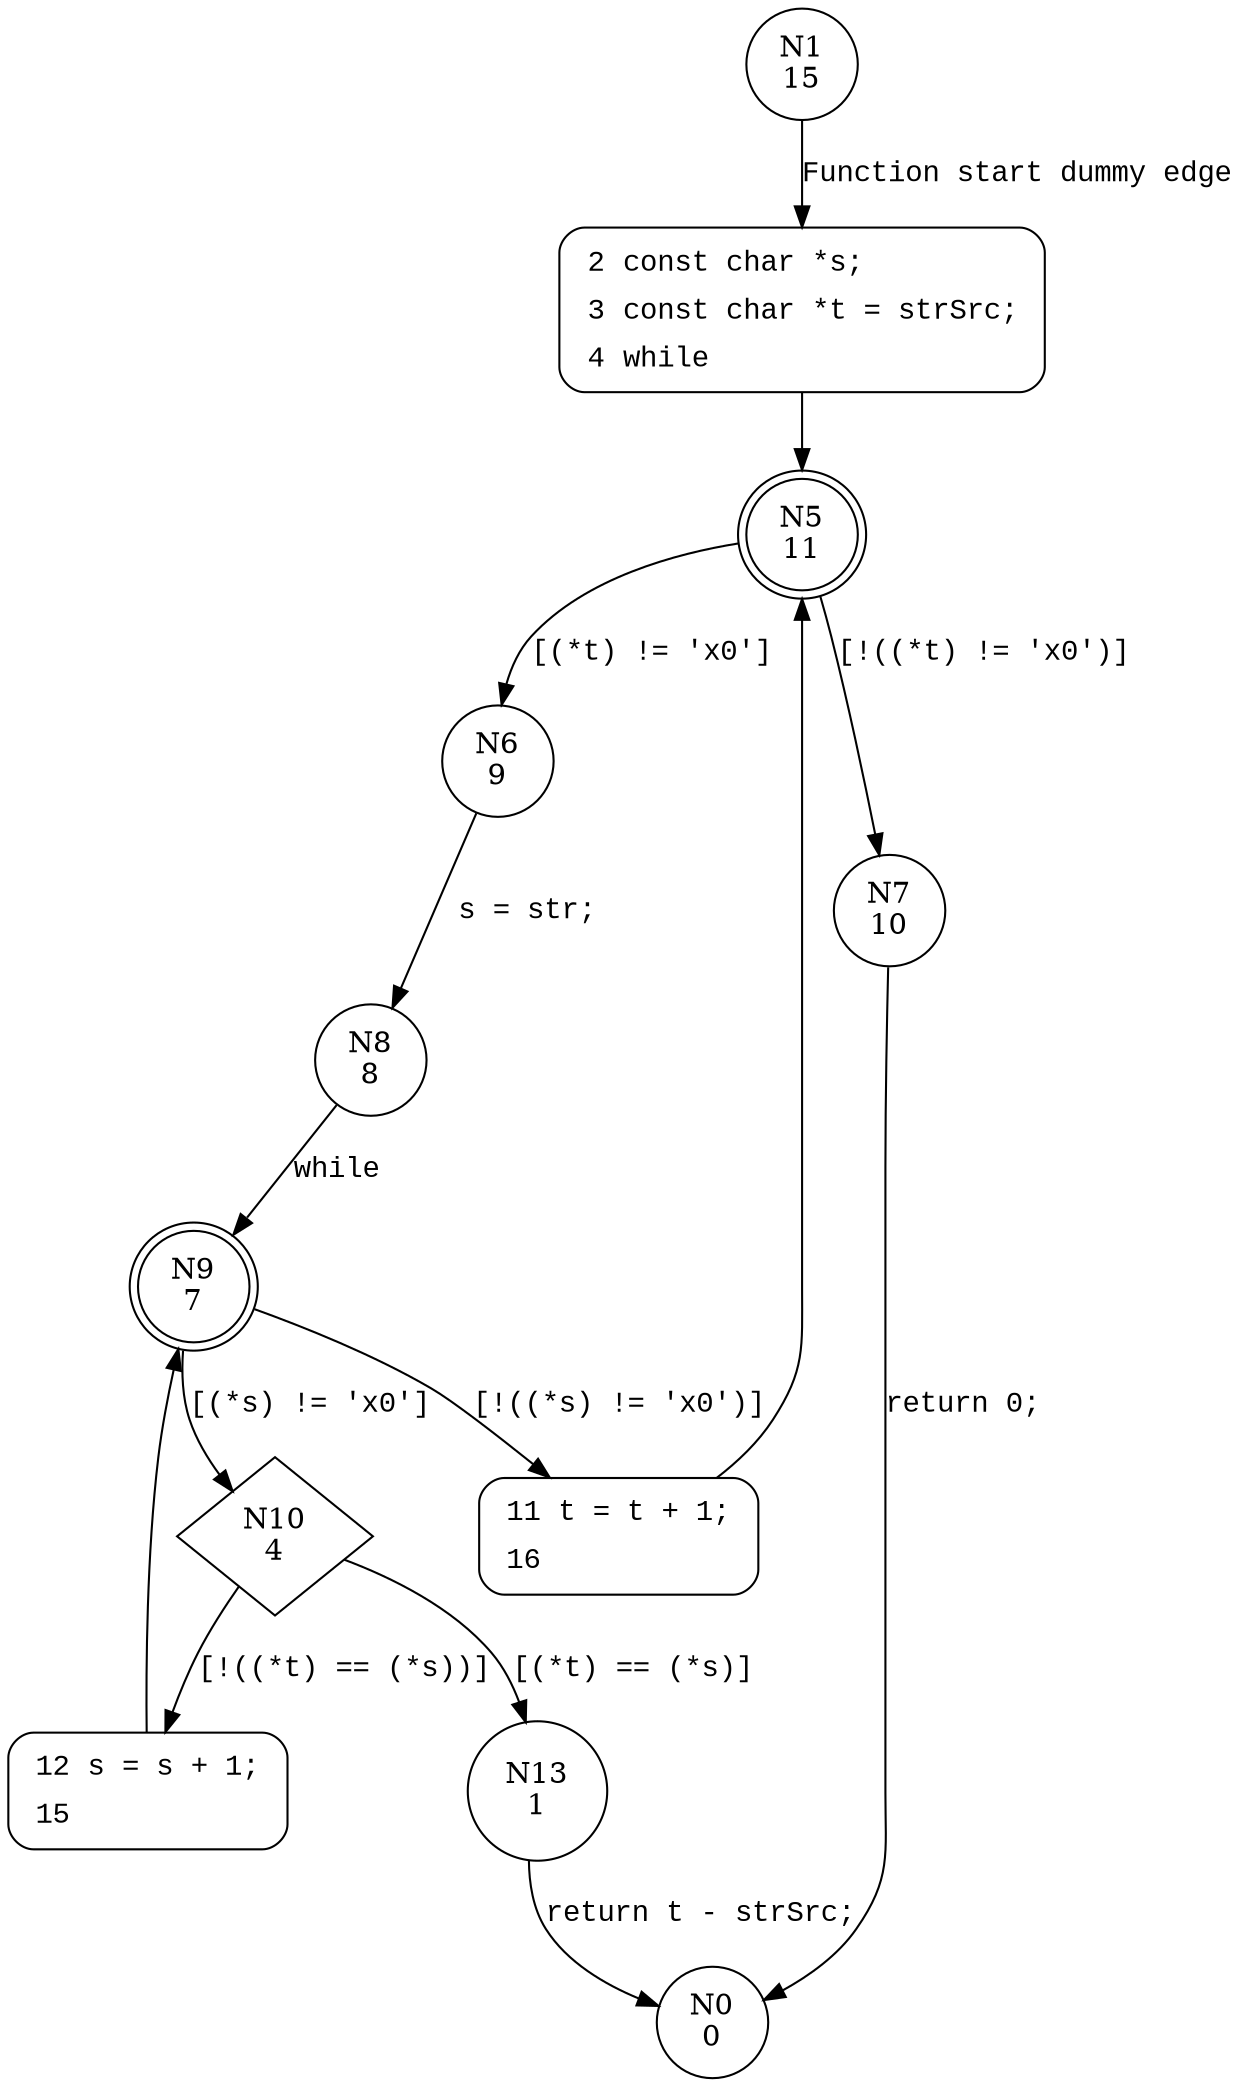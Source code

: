 digraph strcspn {
1 [shape="circle" label="N1\n15"]
2 [shape="circle" label="N2\n14"]
5 [shape="doublecircle" label="N5\n11"]
6 [shape="circle" label="N6\n9"]
7 [shape="circle" label="N7\n10"]
8 [shape="circle" label="N8\n8"]
9 [shape="doublecircle" label="N9\n7"]
10 [shape="diamond" label="N10\n4"]
11 [shape="circle" label="N11\n6"]
13 [shape="circle" label="N13\n1"]
12 [shape="circle" label="N12\n3"]
0 [shape="circle" label="N0\n0"]
2 [style="filled,bold" penwidth="1" fillcolor="white" fontname="Courier New" shape="Mrecord" label=<<table border="0" cellborder="0" cellpadding="3" bgcolor="white"><tr><td align="right">2</td><td align="left">const char *s;</td></tr><tr><td align="right">3</td><td align="left">const char *t = strSrc;</td></tr><tr><td align="right">4</td><td align="left">while</td></tr></table>>]
2 -> 5[label=""]
11 [style="filled,bold" penwidth="1" fillcolor="white" fontname="Courier New" shape="Mrecord" label=<<table border="0" cellborder="0" cellpadding="3" bgcolor="white"><tr><td align="right">11</td><td align="left">t = t + 1;</td></tr><tr><td align="right">16</td><td align="left"></td></tr></table>>]
11 -> 5[label=""]
12 [style="filled,bold" penwidth="1" fillcolor="white" fontname="Courier New" shape="Mrecord" label=<<table border="0" cellborder="0" cellpadding="3" bgcolor="white"><tr><td align="right">12</td><td align="left">s = s + 1;</td></tr><tr><td align="right">15</td><td align="left"></td></tr></table>>]
12 -> 9[label=""]
1 -> 2 [label="Function start dummy edge" fontname="Courier New"]
5 -> 6 [label="[(*t) != '\x0']" fontname="Courier New"]
5 -> 7 [label="[!((*t) != '\x0')]" fontname="Courier New"]
6 -> 8 [label="s = str;" fontname="Courier New"]
9 -> 10 [label="[(*s) != '\x0']" fontname="Courier New"]
9 -> 11 [label="[!((*s) != '\x0')]" fontname="Courier New"]
10 -> 13 [label="[(*t) == (*s)]" fontname="Courier New"]
10 -> 12 [label="[!((*t) == (*s))]" fontname="Courier New"]
13 -> 0 [label="return t - strSrc;" fontname="Courier New"]
7 -> 0 [label="return 0;" fontname="Courier New"]
8 -> 9 [label="while" fontname="Courier New"]
}